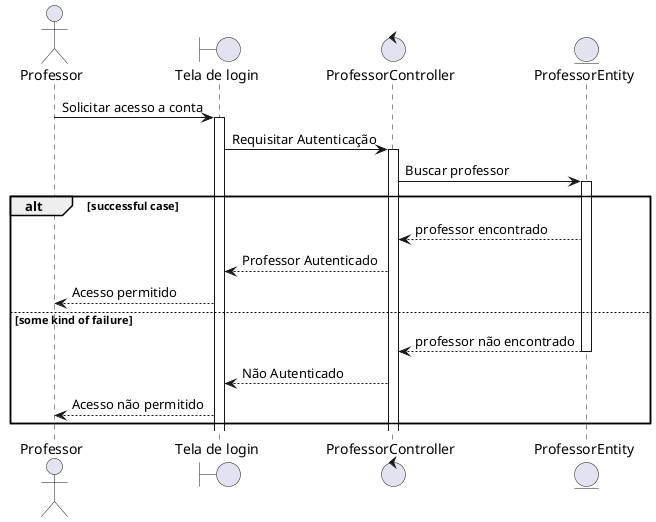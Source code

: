 @startuml
actor Professor
boundary "Tela de login" as login
control  ProfessorController
entity ProfessorEntity

Professor -> login: Solicitar acesso a conta
activate login
login -> ProfessorController: Requisitar Autenticação
activate ProfessorController

ProfessorController -> ProfessorEntity: Buscar professor
    activate ProfessorEntity
    alt successful case
        
        ProfessorEntity --> ProfessorController: professor encontrado
        'deactivate ProfessorController
        ProfessorController --> login: Professor Autenticado
        login --> Professor: Acesso permitido     
    else some kind of failure
        
        ProfessorEntity --> ProfessorController: professor não encontrado
        deactivate ProfessorEntity
        login <-- ProfessorController: Não Autenticado
        login --> Professor: Acesso não permitido
end

@enduml